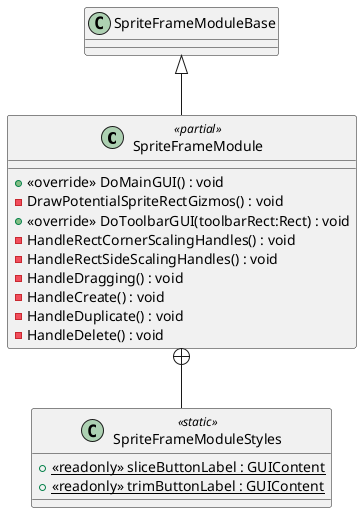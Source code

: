 @startuml
class SpriteFrameModule <<partial>> {
    + <<override>> DoMainGUI() : void
    - DrawPotentialSpriteRectGizmos() : void
    + <<override>> DoToolbarGUI(toolbarRect:Rect) : void
    - HandleRectCornerScalingHandles() : void
    - HandleRectSideScalingHandles() : void
    - HandleDragging() : void
    - HandleCreate() : void
    - HandleDuplicate() : void
    - HandleDelete() : void
}
class SpriteFrameModuleStyles <<static>> {
    + {static} <<readonly>> sliceButtonLabel : GUIContent
    + {static} <<readonly>> trimButtonLabel : GUIContent
}
SpriteFrameModuleBase <|-- SpriteFrameModule
SpriteFrameModule +-- SpriteFrameModuleStyles
@enduml
